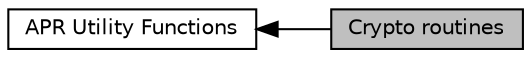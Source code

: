 digraph "Crypto routines"
{
  edge [fontname="Helvetica",fontsize="10",labelfontname="Helvetica",labelfontsize="10"];
  node [fontname="Helvetica",fontsize="10",shape=record];
  rankdir=LR;
  Node0 [label="Crypto routines",height=0.2,width=0.4,color="black", fillcolor="grey75", style="filled", fontcolor="black"];
  Node1 [label="APR Utility Functions",height=0.2,width=0.4,color="black", fillcolor="white", style="filled",URL="$group___a_p_r___util.html"];
  Node1->Node0 [shape=plaintext, dir="back", style="solid"];
}
